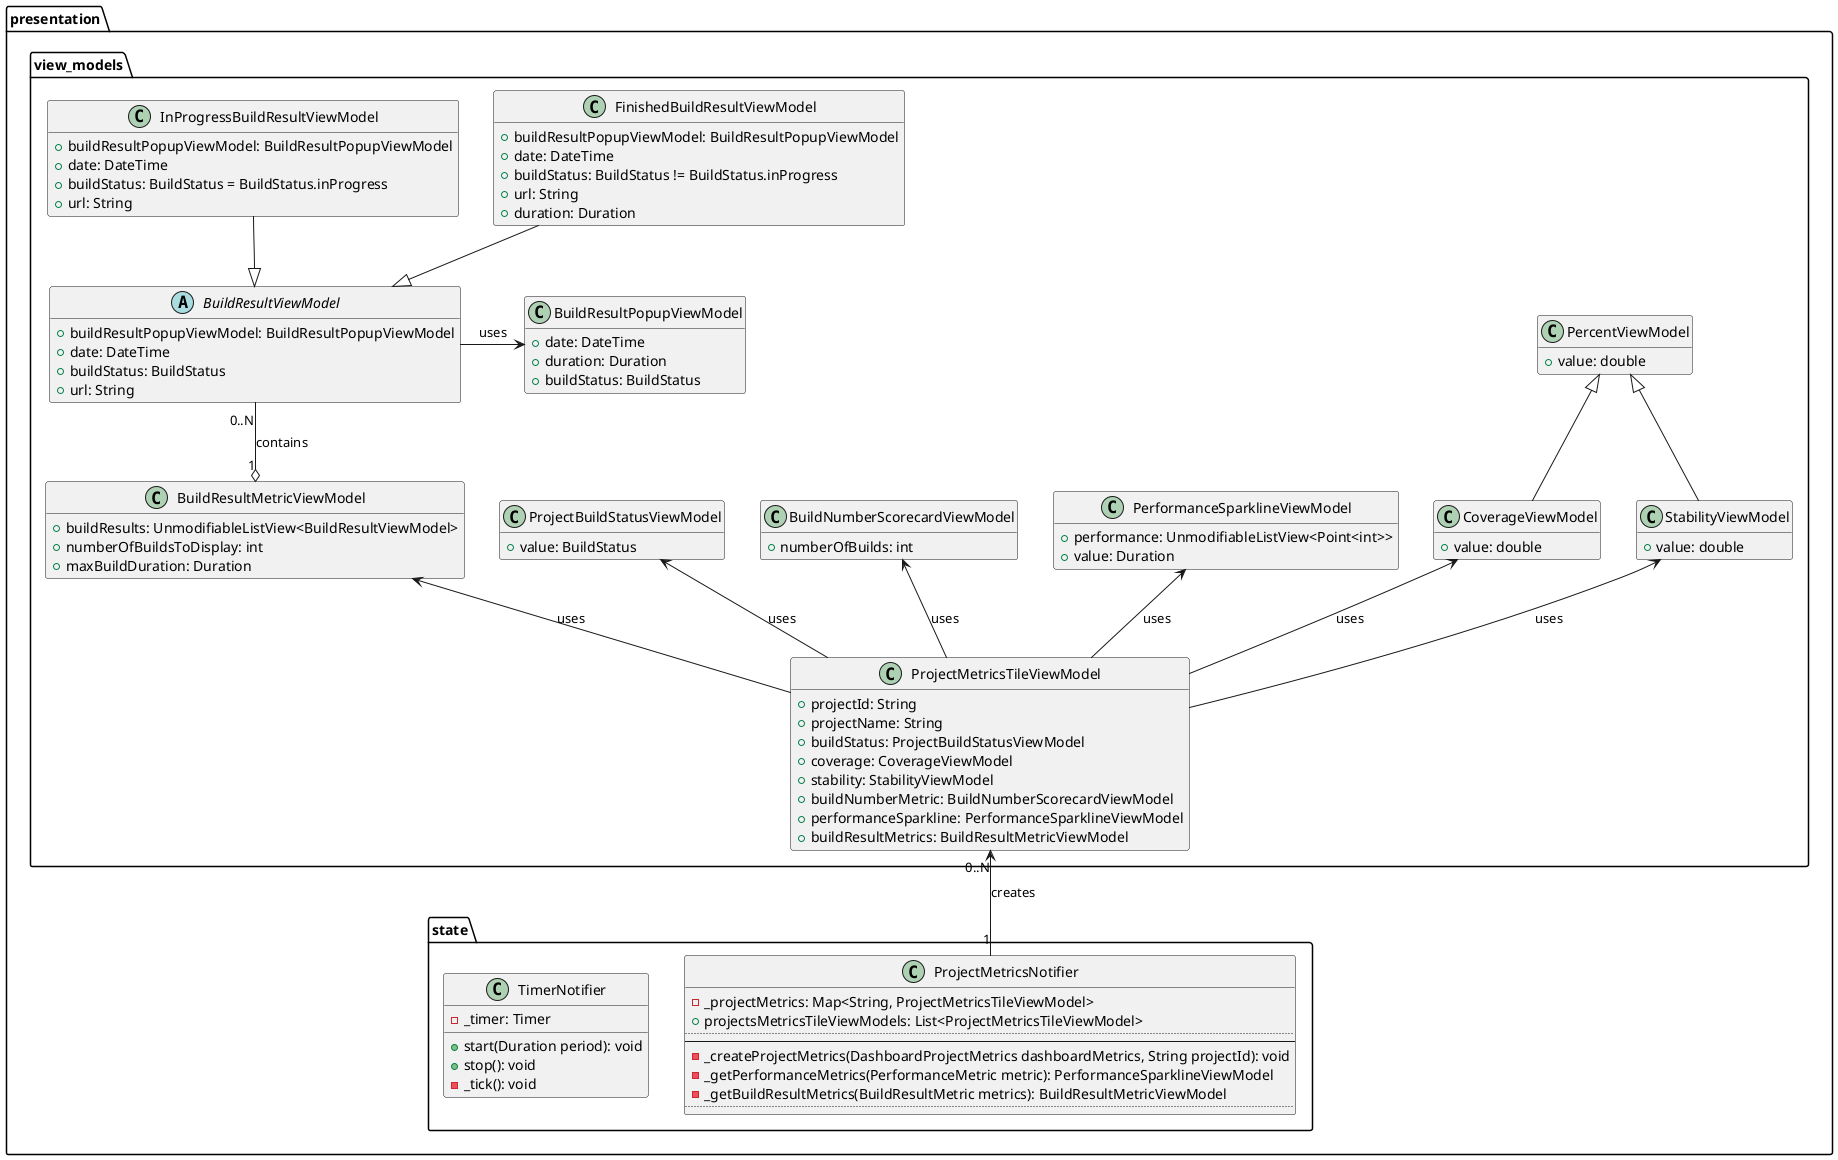 @startuml presentation_layer_class_diagram
'https://plantuml.com/class-diagram

hide empty members

package presentation {
    package state {
        class ProjectMetricsNotifier {
            - _projectMetrics: Map<String, ProjectMetricsTileViewModel>
            + projectsMetricsTileViewModels: List<ProjectMetricsTileViewModel>
            ..
            --
            - _createProjectMetrics(DashboardProjectMetrics dashboardMetrics, String projectId): void
            - _getPerformanceMetrics(PerformanceMetric metric): PerformanceSparklineViewModel
            - _getBuildResultMetrics(BuildResultMetric metrics): BuildResultMetricViewModel
            ..
        }

        class TimerNotifier {
            - _timer: Timer
            + start(Duration period): void
            + stop(): void
            - _tick(): void
        }
    }

    package view_models {
        class BuildNumberScorecardViewModel {
            + numberOfBuilds: int
        }

        class BuildResultMetricViewModel {
            + buildResults: UnmodifiableListView<BuildResultViewModel>
            + numberOfBuildsToDisplay: int
            + maxBuildDuration: Duration
        }

        class BuildResultPopupViewModel {
            + date: DateTime
            + duration: Duration
            + buildStatus: BuildStatus
        }

        abstract class BuildResultViewModel {
            + buildResultPopupViewModel: BuildResultPopupViewModel
            + date: DateTime
            + buildStatus: BuildStatus
            + url: String
        }

        class FinishedBuildResultViewModel {
            + buildResultPopupViewModel: BuildResultPopupViewModel
            + date: DateTime
            + buildStatus: BuildStatus != BuildStatus.inProgress
            + url: String
            + duration: Duration
        }

        class InProgressBuildResultViewModel {
            + buildResultPopupViewModel: BuildResultPopupViewModel
            + date: DateTime
            + buildStatus: BuildStatus = BuildStatus.inProgress
            + url: String
        }

        class PercentViewModel {
            + value: double
        }

        class CoverageViewModel {
            + value: double
        }

        class StabilityViewModel {
            + value: double
        }

        class PerformanceSparklineViewModel {
            + performance: UnmodifiableListView<Point<int>>
            + value: Duration
        }

        class ProjectBuildStatusViewModel {
            + value: BuildStatus
        }

        class ProjectMetricsTileViewModel {
            + projectId: String
            + projectName: String
            + buildStatus: ProjectBuildStatusViewModel
            + coverage: CoverageViewModel
            + stability: StabilityViewModel
            + buildNumberMetric: BuildNumberScorecardViewModel
            + performanceSparkline: PerformanceSparklineViewModel
            + buildResultMetrics: BuildResultMetricViewModel
        }

        CoverageViewModel -up-|> PercentViewModel
        StabilityViewModel -up-|> PercentViewModel

        ProjectMetricsTileViewModel -up-> ProjectBuildStatusViewModel: uses
        ProjectMetricsTileViewModel -up-> BuildNumberScorecardViewModel: uses
        ProjectMetricsTileViewModel -up-> PerformanceSparklineViewModel: uses
        ProjectMetricsTileViewModel -up-> BuildResultMetricViewModel: uses
        ProjectMetricsTileViewModel -up-> CoverageViewModel: uses
        ProjectMetricsTileViewModel -up-> StabilityViewModel: uses

        BuildResultMetricViewModel -[hidden]> ProjectBuildStatusViewModel
        ProjectBuildStatusViewModel -[hidden]> BuildNumberScorecardViewModel
        BuildNumberScorecardViewModel -[hidden]> PerformanceSparklineViewModel

        BuildResultMetricViewModel "1" o-up- "0..N" BuildResultViewModel: contains
        BuildResultViewModel -right-> BuildResultPopupViewModel: uses
        FinishedBuildResultViewModel -down-|> BuildResultViewModel
        InProgressBuildResultViewModel -down-|> BuildResultViewModel
    }

    ProjectMetricsNotifier "1" -up-> "0..N" ProjectMetricsTileViewModel: creates
}

@enduml
